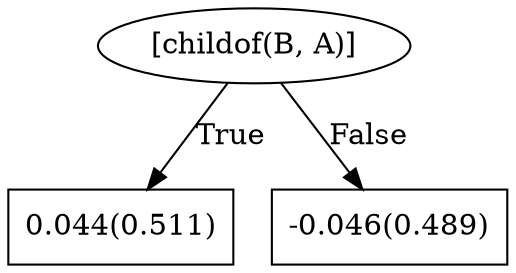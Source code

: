 digraph G{ 
1[label = "[childof(B, A)]"];
1 -> 2[label="True"];
1 -> 3[label="False"];
2[shape = box,label = "0.044(0.511)"];
3[shape = box,label = "-0.046(0.489)"];
}
